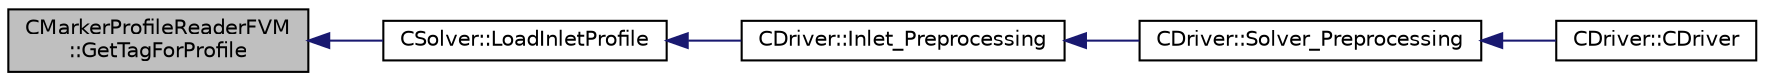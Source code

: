 digraph "CMarkerProfileReaderFVM::GetTagForProfile"
{
  edge [fontname="Helvetica",fontsize="10",labelfontname="Helvetica",labelfontsize="10"];
  node [fontname="Helvetica",fontsize="10",shape=record];
  rankdir="LR";
  Node44 [label="CMarkerProfileReaderFVM\l::GetTagForProfile",height=0.2,width=0.4,color="black", fillcolor="grey75", style="filled", fontcolor="black"];
  Node44 -> Node45 [dir="back",color="midnightblue",fontsize="10",style="solid",fontname="Helvetica"];
  Node45 [label="CSolver::LoadInletProfile",height=0.2,width=0.4,color="black", fillcolor="white", style="filled",URL="$class_c_solver.html#ad5edf3f378a08715c57d8598a114eb5a",tooltip="Load a inlet profile data from file into a particular solver. "];
  Node45 -> Node46 [dir="back",color="midnightblue",fontsize="10",style="solid",fontname="Helvetica"];
  Node46 [label="CDriver::Inlet_Preprocessing",height=0.2,width=0.4,color="black", fillcolor="white", style="filled",URL="$class_c_driver.html#a8d1d31e052654d8727217a911482b898",tooltip="Preprocess the inlets via file input for all solvers. "];
  Node46 -> Node47 [dir="back",color="midnightblue",fontsize="10",style="solid",fontname="Helvetica"];
  Node47 [label="CDriver::Solver_Preprocessing",height=0.2,width=0.4,color="black", fillcolor="white", style="filled",URL="$class_c_driver.html#add15058928d0b7462a7b8257417d0914",tooltip="Definition and allocation of all solution classes. "];
  Node47 -> Node48 [dir="back",color="midnightblue",fontsize="10",style="solid",fontname="Helvetica"];
  Node48 [label="CDriver::CDriver",height=0.2,width=0.4,color="black", fillcolor="white", style="filled",URL="$class_c_driver.html#a3fca4a013a6efa9bbb38fe78a86b5f3d",tooltip="Constructor of the class. "];
}
